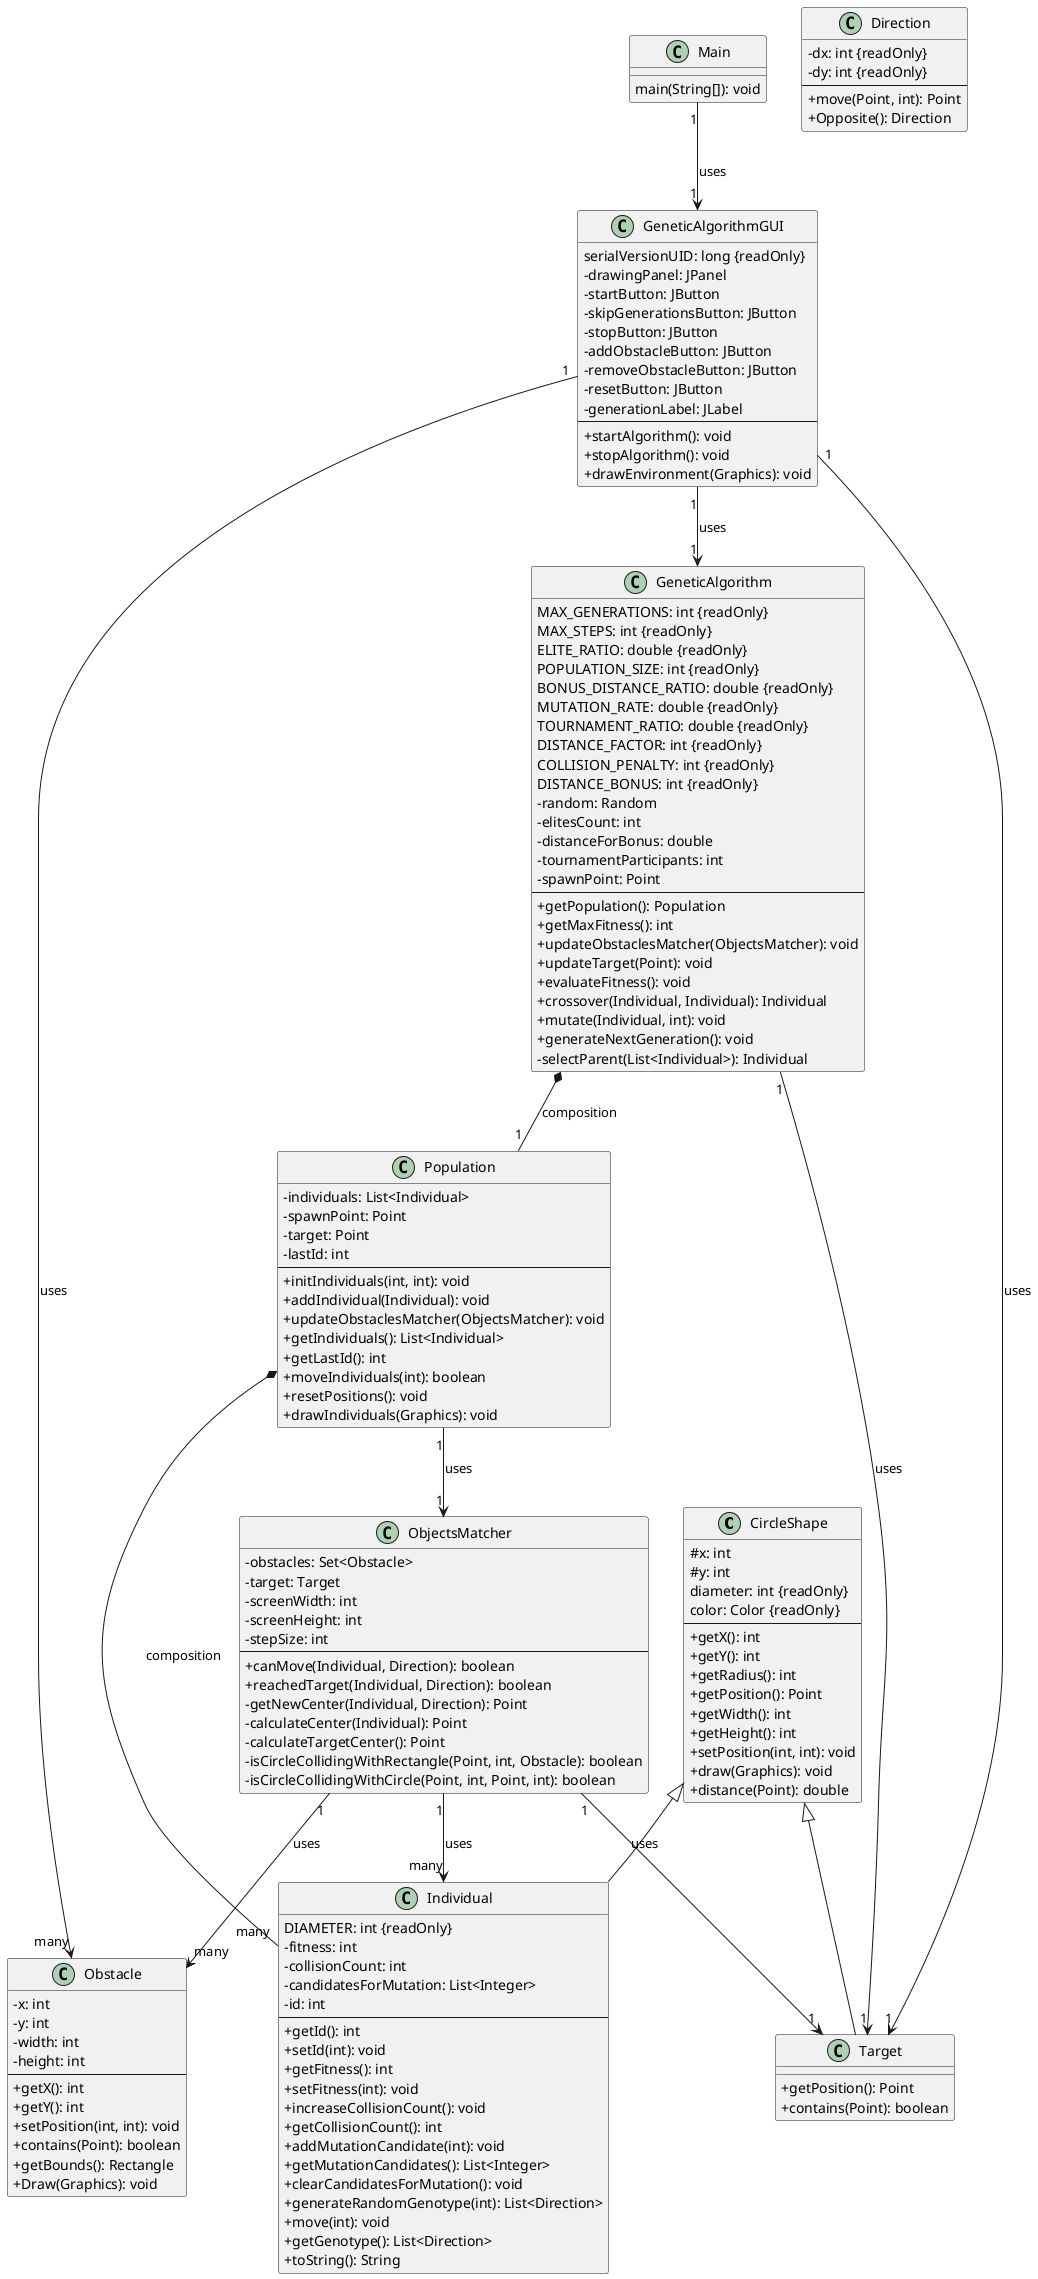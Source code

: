 @startuml
skinparam classAttributeIconSize 0

class CircleShape {
  # x: int
  # y: int
  diameter: int {readOnly}
  color: Color {readOnly}
  --
  + getX(): int
  + getY(): int
  + getRadius(): int
  + getPosition(): Point
  + getWidth(): int
  + getHeight(): int
  + setPosition(int, int): void
  + draw(Graphics): void
  + distance(Point): double
}

class Direction {
  - dx: int {readOnly}
  - dy: int {readOnly}
  --
  + move(Point, int): Point
  + Opposite(): Direction
}

class GeneticAlgorithm {
  MAX_GENERATIONS: int {readOnly}
  MAX_STEPS: int {readOnly}
  ELITE_RATIO: double {readOnly}
  POPULATION_SIZE: int {readOnly}
  BONUS_DISTANCE_RATIO: double {readOnly}
  MUTATION_RATE: double {readOnly}
  TOURNAMENT_RATIO: double {readOnly}
  DISTANCE_FACTOR: int {readOnly}
  COLLISION_PENALTY: int {readOnly}
  DISTANCE_BONUS: int {readOnly}
  - random: Random
  - elitesCount: int
  - distanceForBonus: double
  - tournamentParticipants: int
  - spawnPoint: Point
  --
  + getPopulation(): Population
  + getMaxFitness(): int
  + updateObstaclesMatcher(ObjectsMatcher): void
  + updateTarget(Point): void
  + evaluateFitness(): void
  + crossover(Individual, Individual): Individual
  + mutate(Individual, int): void
  + generateNextGeneration(): void
  - selectParent(List<Individual>): Individual
}

class GeneticAlgorithmGUI {
  serialVersionUID: long {readOnly}
  - drawingPanel: JPanel
  - startButton: JButton
  - skipGenerationsButton: JButton
  - stopButton: JButton
  - addObstacleButton: JButton
  - removeObstacleButton: JButton
  - resetButton: JButton
  - generationLabel: JLabel
  --
  + startAlgorithm(): void
  + stopAlgorithm(): void
  + drawEnvironment(Graphics): void
}

class Individual {
  DIAMETER: int {readOnly}
  - fitness: int
  - collisionCount: int
  - candidatesForMutation: List<Integer>
  - id: int
  --
  + getId(): int
  + setId(int): void
  + getFitness(): int
  + setFitness(int): void
  + increaseCollisionCount(): void
  + getCollisionCount(): int
  + addMutationCandidate(int): void
  + getMutationCandidates(): List<Integer>
  + clearCandidatesForMutation(): void
  + generateRandomGenotype(int): List<Direction>
  + move(int): void
  + getGenotype(): List<Direction>
  + toString(): String
}

class Main {
  main(String[]): void
}

class ObjectsMatcher {
  - obstacles: Set<Obstacle>
  - target: Target
  - screenWidth: int
  - screenHeight: int
  - stepSize: int
  --
  + canMove(Individual, Direction): boolean
  + reachedTarget(Individual, Direction): boolean
  - getNewCenter(Individual, Direction): Point
  - calculateCenter(Individual): Point
  - calculateTargetCenter(): Point
  - isCircleCollidingWithRectangle(Point, int, Obstacle): boolean
  - isCircleCollidingWithCircle(Point, int, Point, int): boolean
}

class Obstacle {
  - x: int
  - y: int
  - width: int
  - height: int
  --
  + getX(): int
  + getY(): int
  + setPosition(int, int): void
  + contains(Point): boolean
  + getBounds(): Rectangle
  + Draw(Graphics): void
}

class Population {
  - individuals: List<Individual>
  - spawnPoint: Point
  - target: Point
  - lastId: int
  --
  + initIndividuals(int, int): void
  + addIndividual(Individual): void
  + updateObstaclesMatcher(ObjectsMatcher): void
  + getIndividuals(): List<Individual>
  + getLastId(): int
  + moveIndividuals(int): boolean
  + resetPositions(): void
  + drawIndividuals(Graphics): void
}

class Target {
  + getPosition(): Point
  + contains(Point): boolean
}

CircleShape <|-- Individual
CircleShape <|-- Target

ObjectsMatcher "1" --> "many" Obstacle : uses
ObjectsMatcher "1" --> "1" Target : uses
ObjectsMatcher "1" --> "many" Individual : uses

Population *-- "many" Individual : composition
Population "1" --> "1" ObjectsMatcher : uses

GeneticAlgorithm *-- "1" Population : composition
GeneticAlgorithm "1" --> "1" Target : uses

GeneticAlgorithmGUI "1" --> "1" GeneticAlgorithm : uses
GeneticAlgorithmGUI "1" --> "1" Target : uses
GeneticAlgorithmGUI "1" --> "many" Obstacle : uses

Main "1" --> "1" GeneticAlgorithmGUI : uses
@enduml
